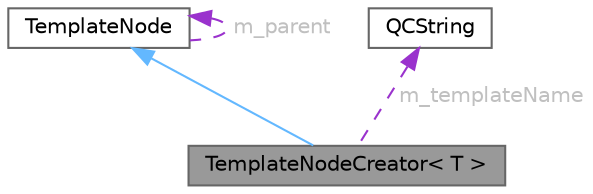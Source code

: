 digraph "TemplateNodeCreator&lt; T &gt;"
{
 // INTERACTIVE_SVG=YES
 // LATEX_PDF_SIZE
  bgcolor="transparent";
  edge [fontname=Helvetica,fontsize=10,labelfontname=Helvetica,labelfontsize=10];
  node [fontname=Helvetica,fontsize=10,shape=box,height=0.2,width=0.4];
  Node1 [id="Node000001",label="TemplateNodeCreator\< T \>",height=0.2,width=0.4,color="gray40", fillcolor="grey60", style="filled", fontcolor="black",tooltip="Helper class for creating template AST tag nodes and returning the template for a given node."];
  Node2 -> Node1 [id="edge1_Node000001_Node000002",dir="back",color="steelblue1",style="solid"];
  Node2 [id="Node000002",label="TemplateNode",height=0.2,width=0.4,color="gray40", fillcolor="white", style="filled",URL="$d6/d53/class_template_node.html",tooltip="Base class of all nodes in a template's AST."];
  Node2 -> Node2 [id="edge2_Node000002_Node000002",dir="back",color="darkorchid3",style="dashed",label=" m_parent",fontcolor="grey" ];
  Node3 -> Node1 [id="edge3_Node000001_Node000003",dir="back",color="darkorchid3",style="dashed",label=" m_templateName",fontcolor="grey" ];
  Node3 [id="Node000003",label="QCString",height=0.2,width=0.4,color="gray40", fillcolor="white", style="filled",URL="$d9/d45/class_q_c_string.html",tooltip="This is an alternative implementation of QCString."];
}
